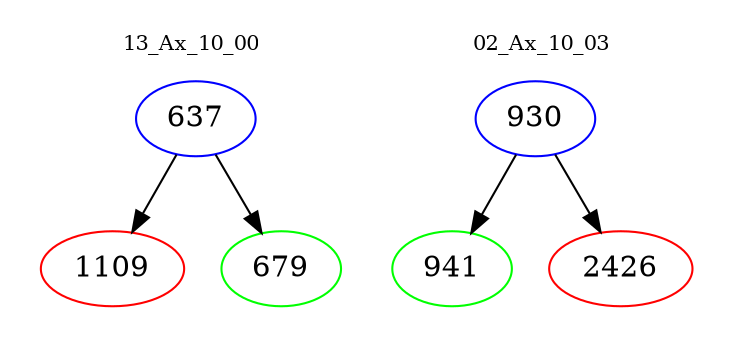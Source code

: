 digraph{
subgraph cluster_0 {
color = white
label = "13_Ax_10_00";
fontsize=10;
T0_637 [label="637", color="blue"]
T0_637 -> T0_1109 [color="black"]
T0_1109 [label="1109", color="red"]
T0_637 -> T0_679 [color="black"]
T0_679 [label="679", color="green"]
}
subgraph cluster_1 {
color = white
label = "02_Ax_10_03";
fontsize=10;
T1_930 [label="930", color="blue"]
T1_930 -> T1_941 [color="black"]
T1_941 [label="941", color="green"]
T1_930 -> T1_2426 [color="black"]
T1_2426 [label="2426", color="red"]
}
}

